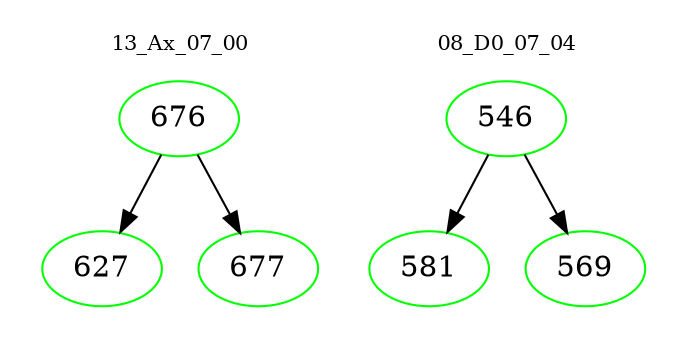 digraph{
subgraph cluster_0 {
color = white
label = "13_Ax_07_00";
fontsize=10;
T0_676 [label="676", color="green"]
T0_676 -> T0_627 [color="black"]
T0_627 [label="627", color="green"]
T0_676 -> T0_677 [color="black"]
T0_677 [label="677", color="green"]
}
subgraph cluster_1 {
color = white
label = "08_D0_07_04";
fontsize=10;
T1_546 [label="546", color="green"]
T1_546 -> T1_581 [color="black"]
T1_581 [label="581", color="green"]
T1_546 -> T1_569 [color="black"]
T1_569 [label="569", color="green"]
}
}
